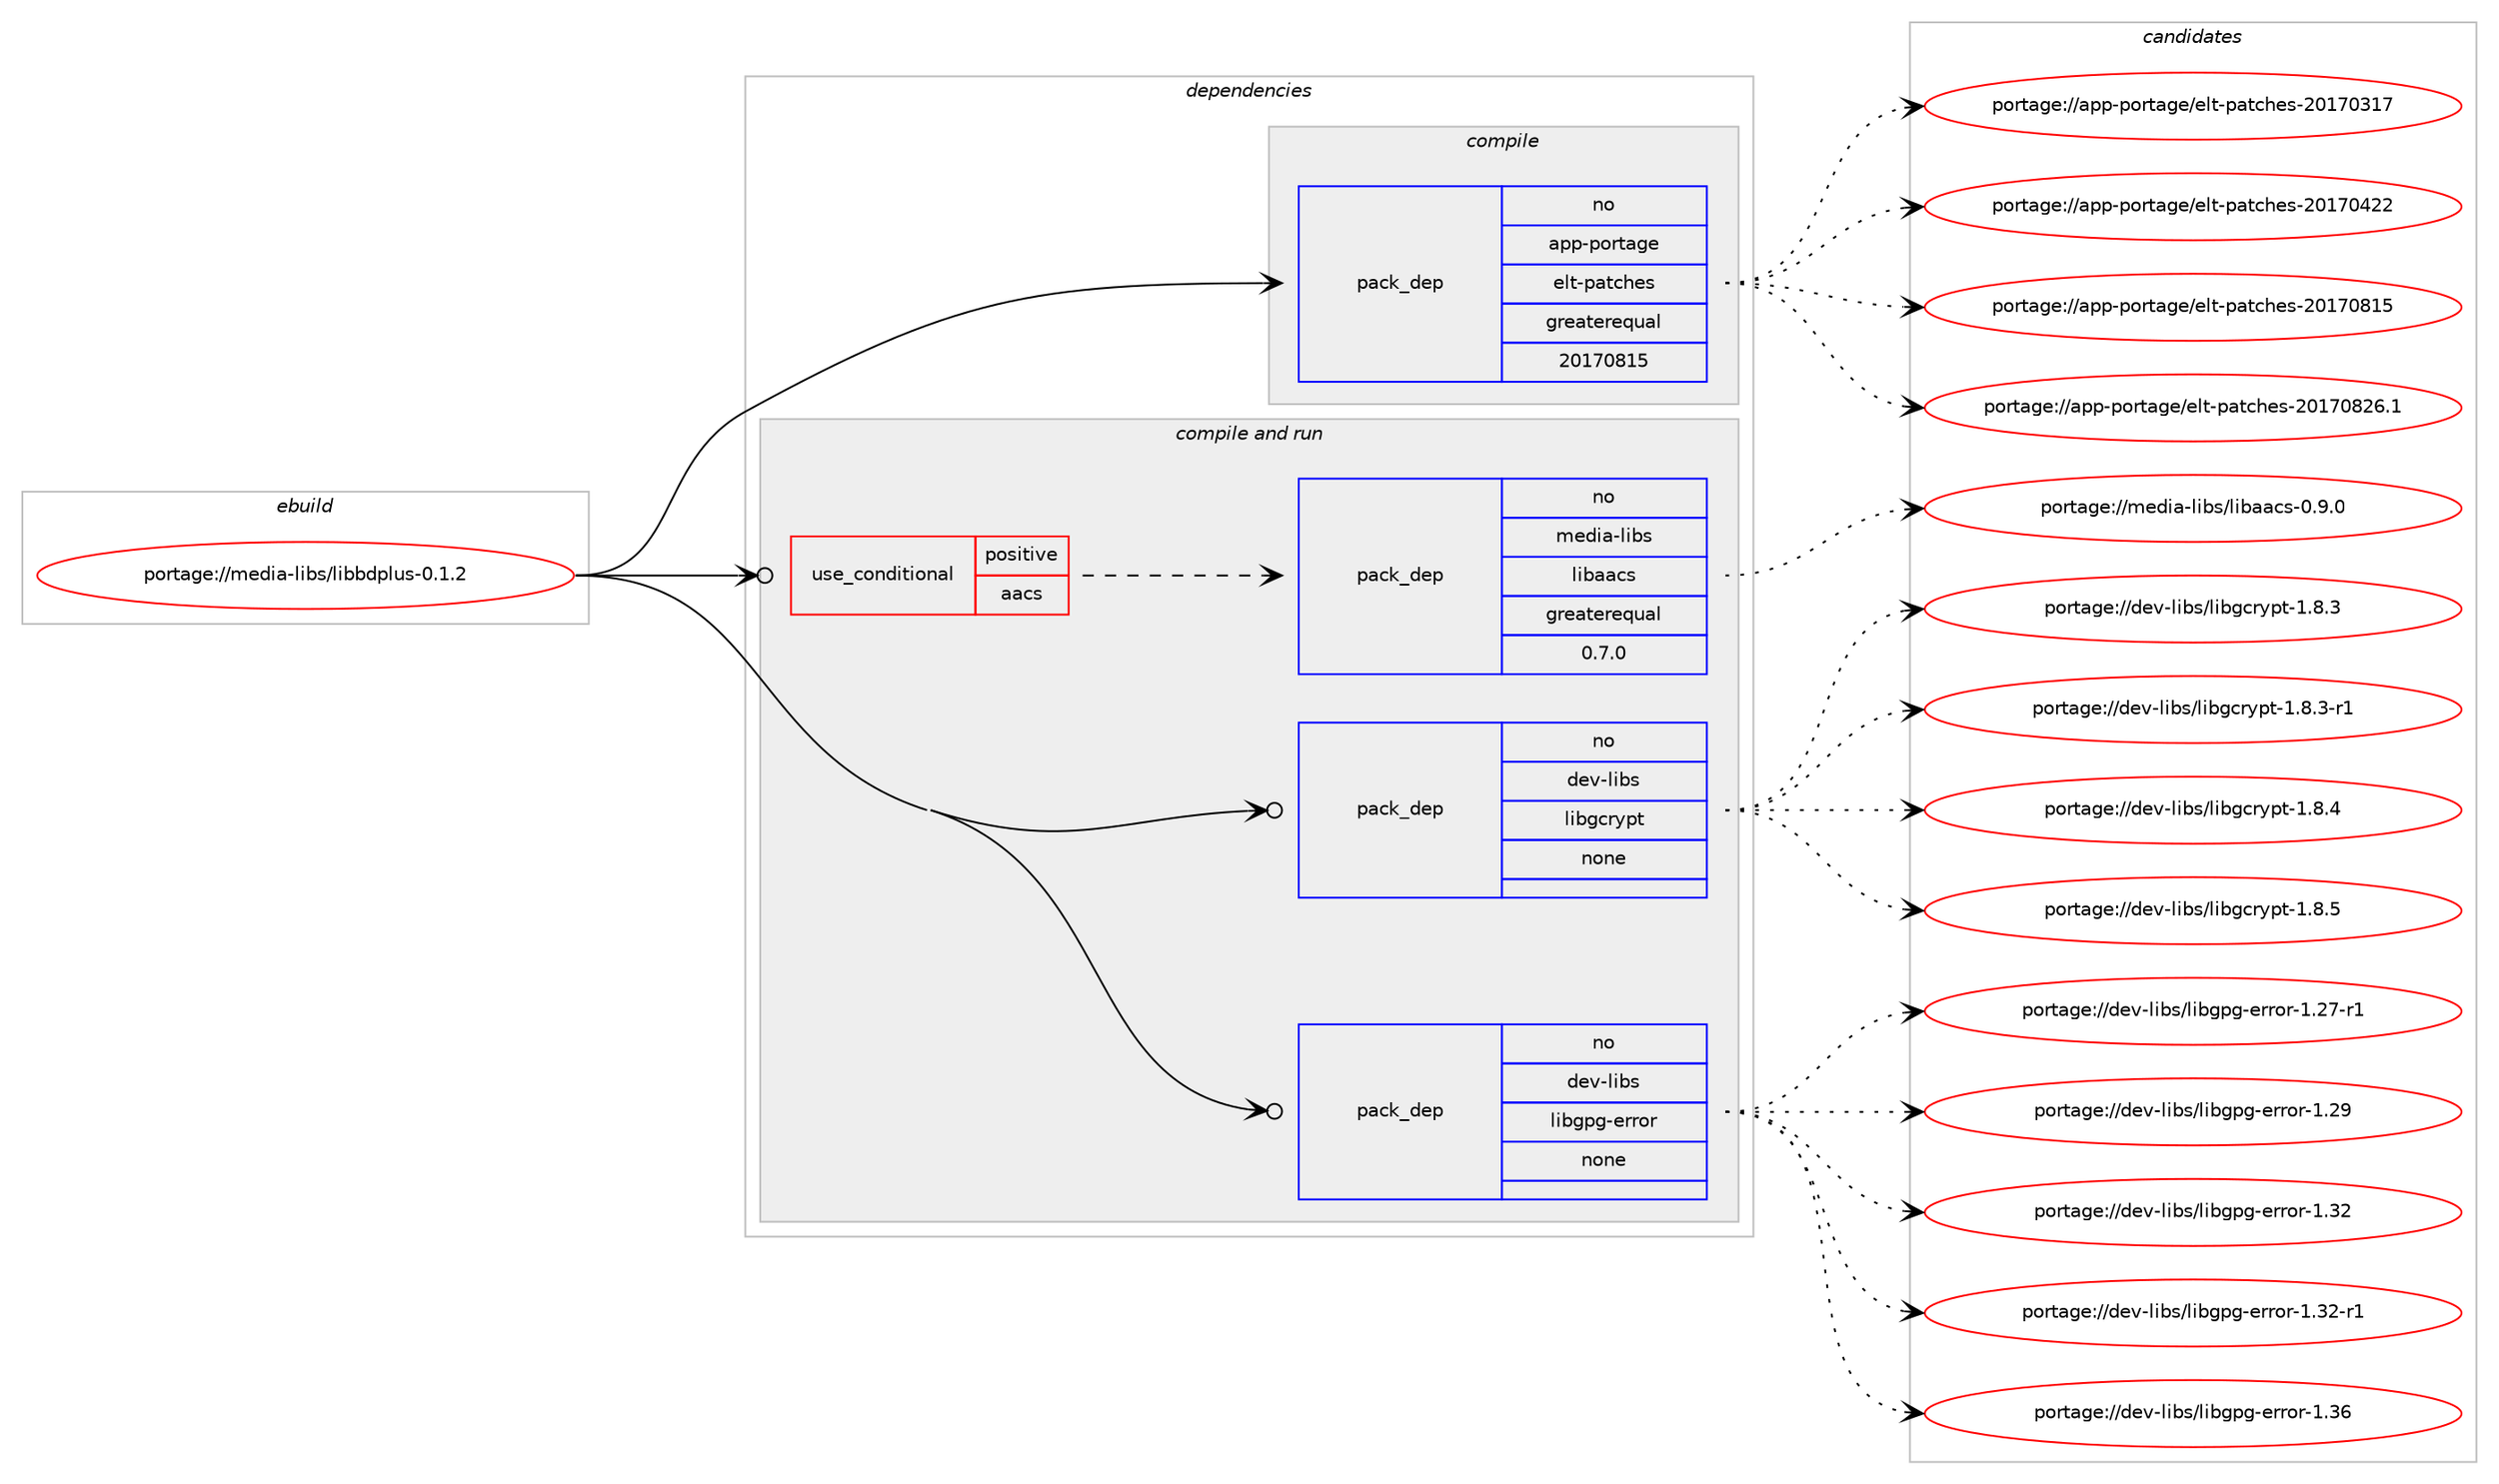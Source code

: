 digraph prolog {

# *************
# Graph options
# *************

newrank=true;
concentrate=true;
compound=true;
graph [rankdir=LR,fontname=Helvetica,fontsize=10,ranksep=1.5];#, ranksep=2.5, nodesep=0.2];
edge  [arrowhead=vee];
node  [fontname=Helvetica,fontsize=10];

# **********
# The ebuild
# **********

subgraph cluster_leftcol {
color=gray;
rank=same;
label=<<i>ebuild</i>>;
id [label="portage://media-libs/libbdplus-0.1.2", color=red, width=4, href="../media-libs/libbdplus-0.1.2.svg"];
}

# ****************
# The dependencies
# ****************

subgraph cluster_midcol {
color=gray;
label=<<i>dependencies</i>>;
subgraph cluster_compile {
fillcolor="#eeeeee";
style=filled;
label=<<i>compile</i>>;
subgraph pack234851 {
dependency319908 [label=<<TABLE BORDER="0" CELLBORDER="1" CELLSPACING="0" CELLPADDING="4" WIDTH="220"><TR><TD ROWSPAN="6" CELLPADDING="30">pack_dep</TD></TR><TR><TD WIDTH="110">no</TD></TR><TR><TD>app-portage</TD></TR><TR><TD>elt-patches</TD></TR><TR><TD>greaterequal</TD></TR><TR><TD>20170815</TD></TR></TABLE>>, shape=none, color=blue];
}
id:e -> dependency319908:w [weight=20,style="solid",arrowhead="vee"];
}
subgraph cluster_compileandrun {
fillcolor="#eeeeee";
style=filled;
label=<<i>compile and run</i>>;
subgraph cond79882 {
dependency319909 [label=<<TABLE BORDER="0" CELLBORDER="1" CELLSPACING="0" CELLPADDING="4"><TR><TD ROWSPAN="3" CELLPADDING="10">use_conditional</TD></TR><TR><TD>positive</TD></TR><TR><TD>aacs</TD></TR></TABLE>>, shape=none, color=red];
subgraph pack234852 {
dependency319910 [label=<<TABLE BORDER="0" CELLBORDER="1" CELLSPACING="0" CELLPADDING="4" WIDTH="220"><TR><TD ROWSPAN="6" CELLPADDING="30">pack_dep</TD></TR><TR><TD WIDTH="110">no</TD></TR><TR><TD>media-libs</TD></TR><TR><TD>libaacs</TD></TR><TR><TD>greaterequal</TD></TR><TR><TD>0.7.0</TD></TR></TABLE>>, shape=none, color=blue];
}
dependency319909:e -> dependency319910:w [weight=20,style="dashed",arrowhead="vee"];
}
id:e -> dependency319909:w [weight=20,style="solid",arrowhead="odotvee"];
subgraph pack234853 {
dependency319911 [label=<<TABLE BORDER="0" CELLBORDER="1" CELLSPACING="0" CELLPADDING="4" WIDTH="220"><TR><TD ROWSPAN="6" CELLPADDING="30">pack_dep</TD></TR><TR><TD WIDTH="110">no</TD></TR><TR><TD>dev-libs</TD></TR><TR><TD>libgcrypt</TD></TR><TR><TD>none</TD></TR><TR><TD></TD></TR></TABLE>>, shape=none, color=blue];
}
id:e -> dependency319911:w [weight=20,style="solid",arrowhead="odotvee"];
subgraph pack234854 {
dependency319912 [label=<<TABLE BORDER="0" CELLBORDER="1" CELLSPACING="0" CELLPADDING="4" WIDTH="220"><TR><TD ROWSPAN="6" CELLPADDING="30">pack_dep</TD></TR><TR><TD WIDTH="110">no</TD></TR><TR><TD>dev-libs</TD></TR><TR><TD>libgpg-error</TD></TR><TR><TD>none</TD></TR><TR><TD></TD></TR></TABLE>>, shape=none, color=blue];
}
id:e -> dependency319912:w [weight=20,style="solid",arrowhead="odotvee"];
}
subgraph cluster_run {
fillcolor="#eeeeee";
style=filled;
label=<<i>run</i>>;
}
}

# **************
# The candidates
# **************

subgraph cluster_choices {
rank=same;
color=gray;
label=<<i>candidates</i>>;

subgraph choice234851 {
color=black;
nodesep=1;
choiceportage97112112451121111141169710310147101108116451129711699104101115455048495548514955 [label="portage://app-portage/elt-patches-20170317", color=red, width=4,href="../app-portage/elt-patches-20170317.svg"];
choiceportage97112112451121111141169710310147101108116451129711699104101115455048495548525050 [label="portage://app-portage/elt-patches-20170422", color=red, width=4,href="../app-portage/elt-patches-20170422.svg"];
choiceportage97112112451121111141169710310147101108116451129711699104101115455048495548564953 [label="portage://app-portage/elt-patches-20170815", color=red, width=4,href="../app-portage/elt-patches-20170815.svg"];
choiceportage971121124511211111411697103101471011081164511297116991041011154550484955485650544649 [label="portage://app-portage/elt-patches-20170826.1", color=red, width=4,href="../app-portage/elt-patches-20170826.1.svg"];
dependency319908:e -> choiceportage97112112451121111141169710310147101108116451129711699104101115455048495548514955:w [style=dotted,weight="100"];
dependency319908:e -> choiceportage97112112451121111141169710310147101108116451129711699104101115455048495548525050:w [style=dotted,weight="100"];
dependency319908:e -> choiceportage97112112451121111141169710310147101108116451129711699104101115455048495548564953:w [style=dotted,weight="100"];
dependency319908:e -> choiceportage971121124511211111411697103101471011081164511297116991041011154550484955485650544649:w [style=dotted,weight="100"];
}
subgraph choice234852 {
color=black;
nodesep=1;
choiceportage1091011001059745108105981154710810598979799115454846574648 [label="portage://media-libs/libaacs-0.9.0", color=red, width=4,href="../media-libs/libaacs-0.9.0.svg"];
dependency319910:e -> choiceportage1091011001059745108105981154710810598979799115454846574648:w [style=dotted,weight="100"];
}
subgraph choice234853 {
color=black;
nodesep=1;
choiceportage1001011184510810598115471081059810399114121112116454946564651 [label="portage://dev-libs/libgcrypt-1.8.3", color=red, width=4,href="../dev-libs/libgcrypt-1.8.3.svg"];
choiceportage10010111845108105981154710810598103991141211121164549465646514511449 [label="portage://dev-libs/libgcrypt-1.8.3-r1", color=red, width=4,href="../dev-libs/libgcrypt-1.8.3-r1.svg"];
choiceportage1001011184510810598115471081059810399114121112116454946564652 [label="portage://dev-libs/libgcrypt-1.8.4", color=red, width=4,href="../dev-libs/libgcrypt-1.8.4.svg"];
choiceportage1001011184510810598115471081059810399114121112116454946564653 [label="portage://dev-libs/libgcrypt-1.8.5", color=red, width=4,href="../dev-libs/libgcrypt-1.8.5.svg"];
dependency319911:e -> choiceportage1001011184510810598115471081059810399114121112116454946564651:w [style=dotted,weight="100"];
dependency319911:e -> choiceportage10010111845108105981154710810598103991141211121164549465646514511449:w [style=dotted,weight="100"];
dependency319911:e -> choiceportage1001011184510810598115471081059810399114121112116454946564652:w [style=dotted,weight="100"];
dependency319911:e -> choiceportage1001011184510810598115471081059810399114121112116454946564653:w [style=dotted,weight="100"];
}
subgraph choice234854 {
color=black;
nodesep=1;
choiceportage100101118451081059811547108105981031121034510111411411111445494650554511449 [label="portage://dev-libs/libgpg-error-1.27-r1", color=red, width=4,href="../dev-libs/libgpg-error-1.27-r1.svg"];
choiceportage10010111845108105981154710810598103112103451011141141111144549465057 [label="portage://dev-libs/libgpg-error-1.29", color=red, width=4,href="../dev-libs/libgpg-error-1.29.svg"];
choiceportage10010111845108105981154710810598103112103451011141141111144549465150 [label="portage://dev-libs/libgpg-error-1.32", color=red, width=4,href="../dev-libs/libgpg-error-1.32.svg"];
choiceportage100101118451081059811547108105981031121034510111411411111445494651504511449 [label="portage://dev-libs/libgpg-error-1.32-r1", color=red, width=4,href="../dev-libs/libgpg-error-1.32-r1.svg"];
choiceportage10010111845108105981154710810598103112103451011141141111144549465154 [label="portage://dev-libs/libgpg-error-1.36", color=red, width=4,href="../dev-libs/libgpg-error-1.36.svg"];
dependency319912:e -> choiceportage100101118451081059811547108105981031121034510111411411111445494650554511449:w [style=dotted,weight="100"];
dependency319912:e -> choiceportage10010111845108105981154710810598103112103451011141141111144549465057:w [style=dotted,weight="100"];
dependency319912:e -> choiceportage10010111845108105981154710810598103112103451011141141111144549465150:w [style=dotted,weight="100"];
dependency319912:e -> choiceportage100101118451081059811547108105981031121034510111411411111445494651504511449:w [style=dotted,weight="100"];
dependency319912:e -> choiceportage10010111845108105981154710810598103112103451011141141111144549465154:w [style=dotted,weight="100"];
}
}

}
